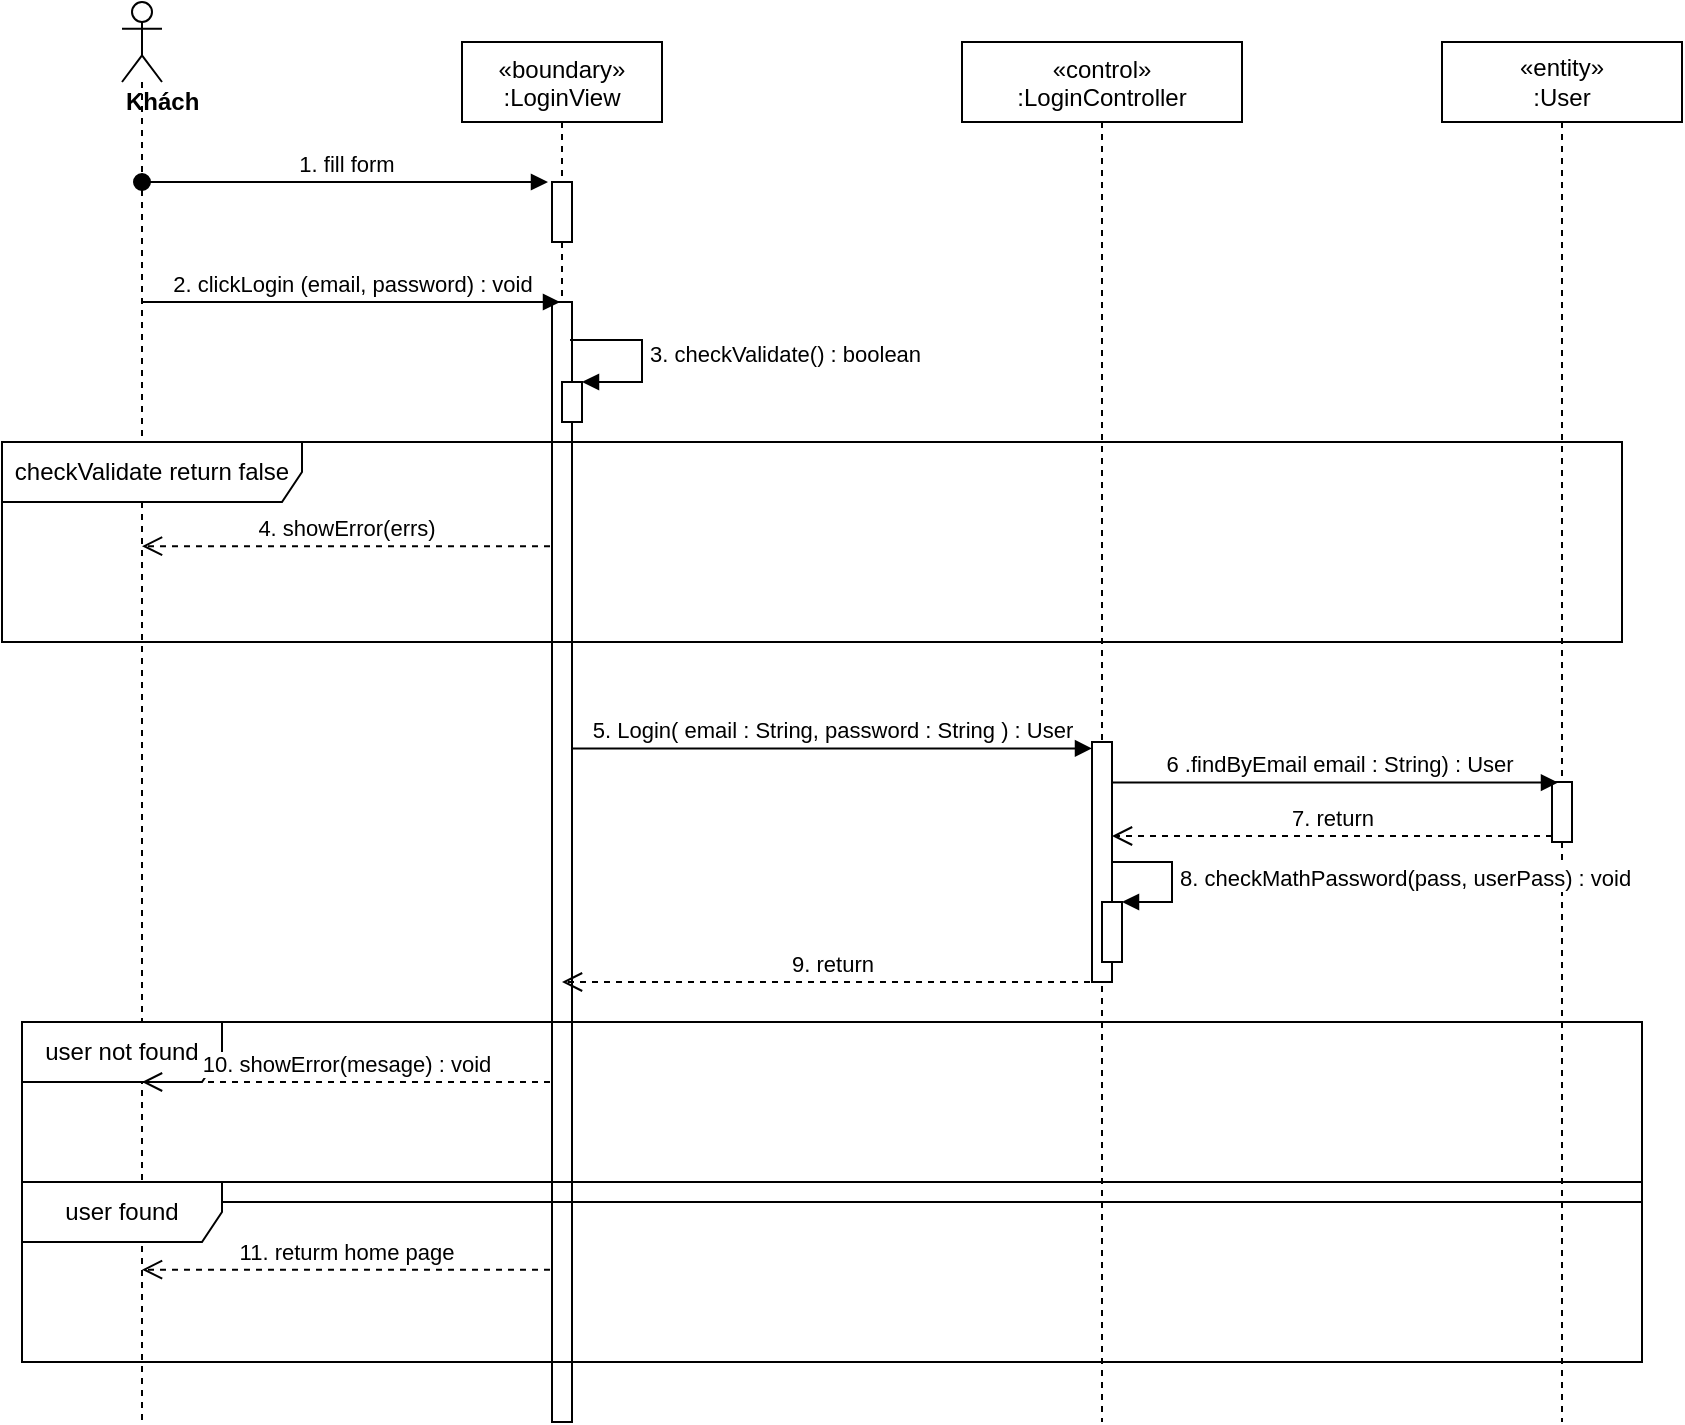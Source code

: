 <mxfile version="14.7.6" type="device"><diagram id="kgpKYQtTHZ0yAKxKKP6v" name="Page-1"><mxGraphModel dx="868" dy="425" grid="1" gridSize="10" guides="1" tooltips="1" connect="1" arrows="1" fold="1" page="1" pageScale="1" pageWidth="850" pageHeight="1100" math="0" shadow="0"><root><mxCell id="0"/><mxCell id="1" parent="0"/><mxCell id="hdyq-Z9HCqLT5VW3QjL_-1" value="«boundary»&#10;:LoginView" style="shape=umlLifeline;perimeter=lifelinePerimeter;container=1;collapsible=0;recursiveResize=0;rounded=0;shadow=0;strokeWidth=1;" parent="1" vertex="1"><mxGeometry x="230" y="80" width="100" height="690" as="geometry"/></mxCell><mxCell id="hdyq-Z9HCqLT5VW3QjL_-2" value="" style="points=[];perimeter=orthogonalPerimeter;rounded=0;shadow=0;strokeWidth=1;" parent="hdyq-Z9HCqLT5VW3QjL_-1" vertex="1"><mxGeometry x="45" y="70" width="10" height="30" as="geometry"/></mxCell><mxCell id="yucO8W2UAQQDanjgkgmb-10" value="" style="html=1;points=[];perimeter=orthogonalPerimeter;" parent="hdyq-Z9HCqLT5VW3QjL_-1" vertex="1"><mxGeometry x="45" y="130" width="10" height="560" as="geometry"/></mxCell><mxCell id="hdyq-Z9HCqLT5VW3QjL_-4" value="«control»&#10;:LoginController" style="shape=umlLifeline;perimeter=lifelinePerimeter;container=1;collapsible=0;recursiveResize=0;rounded=0;shadow=0;strokeWidth=1;" parent="1" vertex="1"><mxGeometry x="480" y="80" width="140" height="690" as="geometry"/></mxCell><mxCell id="hdyq-Z9HCqLT5VW3QjL_-5" value="" style="points=[];perimeter=orthogonalPerimeter;rounded=0;shadow=0;strokeWidth=1;" parent="hdyq-Z9HCqLT5VW3QjL_-4" vertex="1"><mxGeometry x="65" y="350" width="10" height="120" as="geometry"/></mxCell><mxCell id="hdyq-Z9HCqLT5VW3QjL_-6" value="&lt;div&gt;&lt;b&gt;Khách&lt;/b&gt;&lt;/div&gt;" style="shape=umlLifeline;participant=umlActor;perimeter=lifelinePerimeter;whiteSpace=wrap;html=1;container=1;collapsible=0;recursiveResize=0;verticalAlign=top;spacingTop=36;outlineConnect=0;align=left;" parent="1" vertex="1"><mxGeometry x="60" y="60" width="20" height="710" as="geometry"/></mxCell><mxCell id="yucO8W2UAQQDanjgkgmb-1" value="1. fill form" style="html=1;verticalAlign=bottom;startArrow=oval;startFill=1;endArrow=block;startSize=8;entryX=-0.2;entryY=0;entryDx=0;entryDy=0;entryPerimeter=0;" parent="1" source="hdyq-Z9HCqLT5VW3QjL_-6" target="hdyq-Z9HCqLT5VW3QjL_-2" edge="1"><mxGeometry width="60" relative="1" as="geometry"><mxPoint x="390" y="220" as="sourcePoint"/><mxPoint x="450" y="220" as="targetPoint"/></mxGeometry></mxCell><mxCell id="yucO8W2UAQQDanjgkgmb-4" value="2. clickLogin (email, password) : void" style="html=1;verticalAlign=bottom;endArrow=block;" parent="1" source="hdyq-Z9HCqLT5VW3QjL_-6" edge="1"><mxGeometry width="80" relative="1" as="geometry"><mxPoint x="380" y="220" as="sourcePoint"/><mxPoint x="279" y="210" as="targetPoint"/></mxGeometry></mxCell><mxCell id="yucO8W2UAQQDanjgkgmb-11" value="5. Login( email : String, password : String ) : User" style="html=1;verticalAlign=bottom;endArrow=block;entryX=0;entryY=0.027;entryDx=0;entryDy=0;entryPerimeter=0;" parent="1" source="yucO8W2UAQQDanjgkgmb-10" target="hdyq-Z9HCqLT5VW3QjL_-5" edge="1"><mxGeometry width="80" relative="1" as="geometry"><mxPoint x="300" y="360" as="sourcePoint"/><mxPoint x="540" y="360" as="targetPoint"/></mxGeometry></mxCell><mxCell id="yucO8W2UAQQDanjgkgmb-12" value="&lt;span&gt;«entity»&lt;br&gt;&lt;/span&gt;:User" style="shape=umlLifeline;perimeter=lifelinePerimeter;whiteSpace=wrap;html=1;container=1;collapsible=0;recursiveResize=0;outlineConnect=0;" parent="1" vertex="1"><mxGeometry x="720" y="80" width="120" height="690" as="geometry"/></mxCell><mxCell id="yucO8W2UAQQDanjgkgmb-13" value="" style="points=[];perimeter=orthogonalPerimeter;rounded=0;shadow=0;strokeWidth=1;" parent="yucO8W2UAQQDanjgkgmb-12" vertex="1"><mxGeometry x="55" y="370" width="10" height="30" as="geometry"/></mxCell><mxCell id="yucO8W2UAQQDanjgkgmb-16" value="&lt;span style=&quot;font-family: &amp;#34;helvetica&amp;#34;&quot;&gt;&amp;nbsp;6 .findByEmail email : String) : User&lt;/span&gt;" style="html=1;verticalAlign=bottom;endArrow=block;entryX=0.3;entryY=0.01;entryDx=0;entryDy=0;entryPerimeter=0;" parent="1" source="hdyq-Z9HCqLT5VW3QjL_-5" target="yucO8W2UAQQDanjgkgmb-13" edge="1"><mxGeometry width="80" relative="1" as="geometry"><mxPoint x="804" y="400.16" as="sourcePoint"/><mxPoint x="760" y="330" as="targetPoint"/></mxGeometry></mxCell><mxCell id="yucO8W2UAQQDanjgkgmb-17" value="7. return" style="html=1;verticalAlign=bottom;endArrow=open;dashed=1;endSize=8;exitX=0;exitY=0.9;exitDx=0;exitDy=0;exitPerimeter=0;" parent="1" source="yucO8W2UAQQDanjgkgmb-13" target="hdyq-Z9HCqLT5VW3QjL_-5" edge="1"><mxGeometry relative="1" as="geometry"><mxPoint x="760" y="330" as="sourcePoint"/><mxPoint x="556" y="552" as="targetPoint"/></mxGeometry></mxCell><mxCell id="sCMJqpo2uu-VWHsUsNRJ-1" value="checkValidate return false" style="shape=umlFrame;whiteSpace=wrap;html=1;width=150;height=30;" parent="1" vertex="1"><mxGeometry y="280" width="810" height="100" as="geometry"/></mxCell><mxCell id="sCMJqpo2uu-VWHsUsNRJ-3" value="4. showError(errs)" style="html=1;verticalAlign=bottom;endArrow=open;dashed=1;endSize=8;exitX=-0.1;exitY=0.218;exitDx=0;exitDy=0;exitPerimeter=0;" parent="1" source="yucO8W2UAQQDanjgkgmb-10" target="hdyq-Z9HCqLT5VW3QjL_-6" edge="1"><mxGeometry relative="1" as="geometry"><mxPoint x="240" y="357" as="sourcePoint"/><mxPoint x="520" y="410" as="targetPoint"/></mxGeometry></mxCell><mxCell id="sCMJqpo2uu-VWHsUsNRJ-4" value="9. return" style="html=1;verticalAlign=bottom;endArrow=open;dashed=1;endSize=8;exitX=0.5;exitY=1;exitDx=0;exitDy=0;exitPerimeter=0;" parent="1" source="hdyq-Z9HCqLT5VW3QjL_-5" target="hdyq-Z9HCqLT5VW3QjL_-1" edge="1"><mxGeometry relative="1" as="geometry"><mxPoint x="520" y="520" as="sourcePoint"/><mxPoint x="300" y="528" as="targetPoint"/></mxGeometry></mxCell><mxCell id="sCMJqpo2uu-VWHsUsNRJ-5" value="user not found" style="shape=umlFrame;whiteSpace=wrap;html=1;width=100;height=30;" parent="1" vertex="1"><mxGeometry x="10" y="570" width="810" height="90" as="geometry"/></mxCell><mxCell id="sCMJqpo2uu-VWHsUsNRJ-6" value="10. showError(mesage) : void" style="html=1;verticalAlign=bottom;endArrow=open;dashed=1;endSize=8;" parent="1" target="hdyq-Z9HCqLT5VW3QjL_-6" edge="1"><mxGeometry relative="1" as="geometry"><mxPoint x="274" y="600" as="sourcePoint"/><mxPoint x="520" y="610" as="targetPoint"/></mxGeometry></mxCell><mxCell id="sCMJqpo2uu-VWHsUsNRJ-7" value="user found" style="shape=umlFrame;whiteSpace=wrap;html=1;width=100;height=30;" parent="1" vertex="1"><mxGeometry x="10" y="650" width="810" height="90" as="geometry"/></mxCell><mxCell id="sCMJqpo2uu-VWHsUsNRJ-8" value="11. returm home page" style="html=1;verticalAlign=bottom;endArrow=open;dashed=1;endSize=8;exitX=-0.1;exitY=0.864;exitDx=0;exitDy=0;exitPerimeter=0;" parent="1" source="yucO8W2UAQQDanjgkgmb-10" target="hdyq-Z9HCqLT5VW3QjL_-6" edge="1"><mxGeometry relative="1" as="geometry"><mxPoint x="270" y="710" as="sourcePoint"/><mxPoint x="270" y="710" as="targetPoint"/></mxGeometry></mxCell><mxCell id="BQ7IYvDYxeH33wL_dqOp-1" value="" style="html=1;points=[];perimeter=orthogonalPerimeter;" parent="1" vertex="1"><mxGeometry x="280" y="250" width="10" height="20" as="geometry"/></mxCell><mxCell id="BQ7IYvDYxeH33wL_dqOp-2" value="3. checkValidate() : boolean" style="edgeStyle=orthogonalEdgeStyle;html=1;align=left;spacingLeft=2;endArrow=block;rounded=0;entryX=1;entryY=0;exitX=0.9;exitY=0.034;exitDx=0;exitDy=0;exitPerimeter=0;" parent="1" source="yucO8W2UAQQDanjgkgmb-10" target="BQ7IYvDYxeH33wL_dqOp-1" edge="1"><mxGeometry relative="1" as="geometry"><mxPoint x="300" y="210" as="sourcePoint"/><Array as="points"><mxPoint x="320" y="229"/><mxPoint x="320" y="250"/></Array></mxGeometry></mxCell><mxCell id="VkUd_Xe2GSPnv-4vj5k8-1" value="" style="html=1;points=[];perimeter=orthogonalPerimeter;" vertex="1" parent="1"><mxGeometry x="550" y="510" width="10" height="30" as="geometry"/></mxCell><mxCell id="VkUd_Xe2GSPnv-4vj5k8-2" value="8. checkMathPassword(pass, userPass) : void" style="edgeStyle=orthogonalEdgeStyle;html=1;align=left;spacingLeft=2;endArrow=block;rounded=0;entryX=1;entryY=0;" edge="1" target="VkUd_Xe2GSPnv-4vj5k8-1" parent="1"><mxGeometry relative="1" as="geometry"><mxPoint x="555" y="490" as="sourcePoint"/><Array as="points"><mxPoint x="585" y="490"/></Array></mxGeometry></mxCell></root></mxGraphModel></diagram></mxfile>